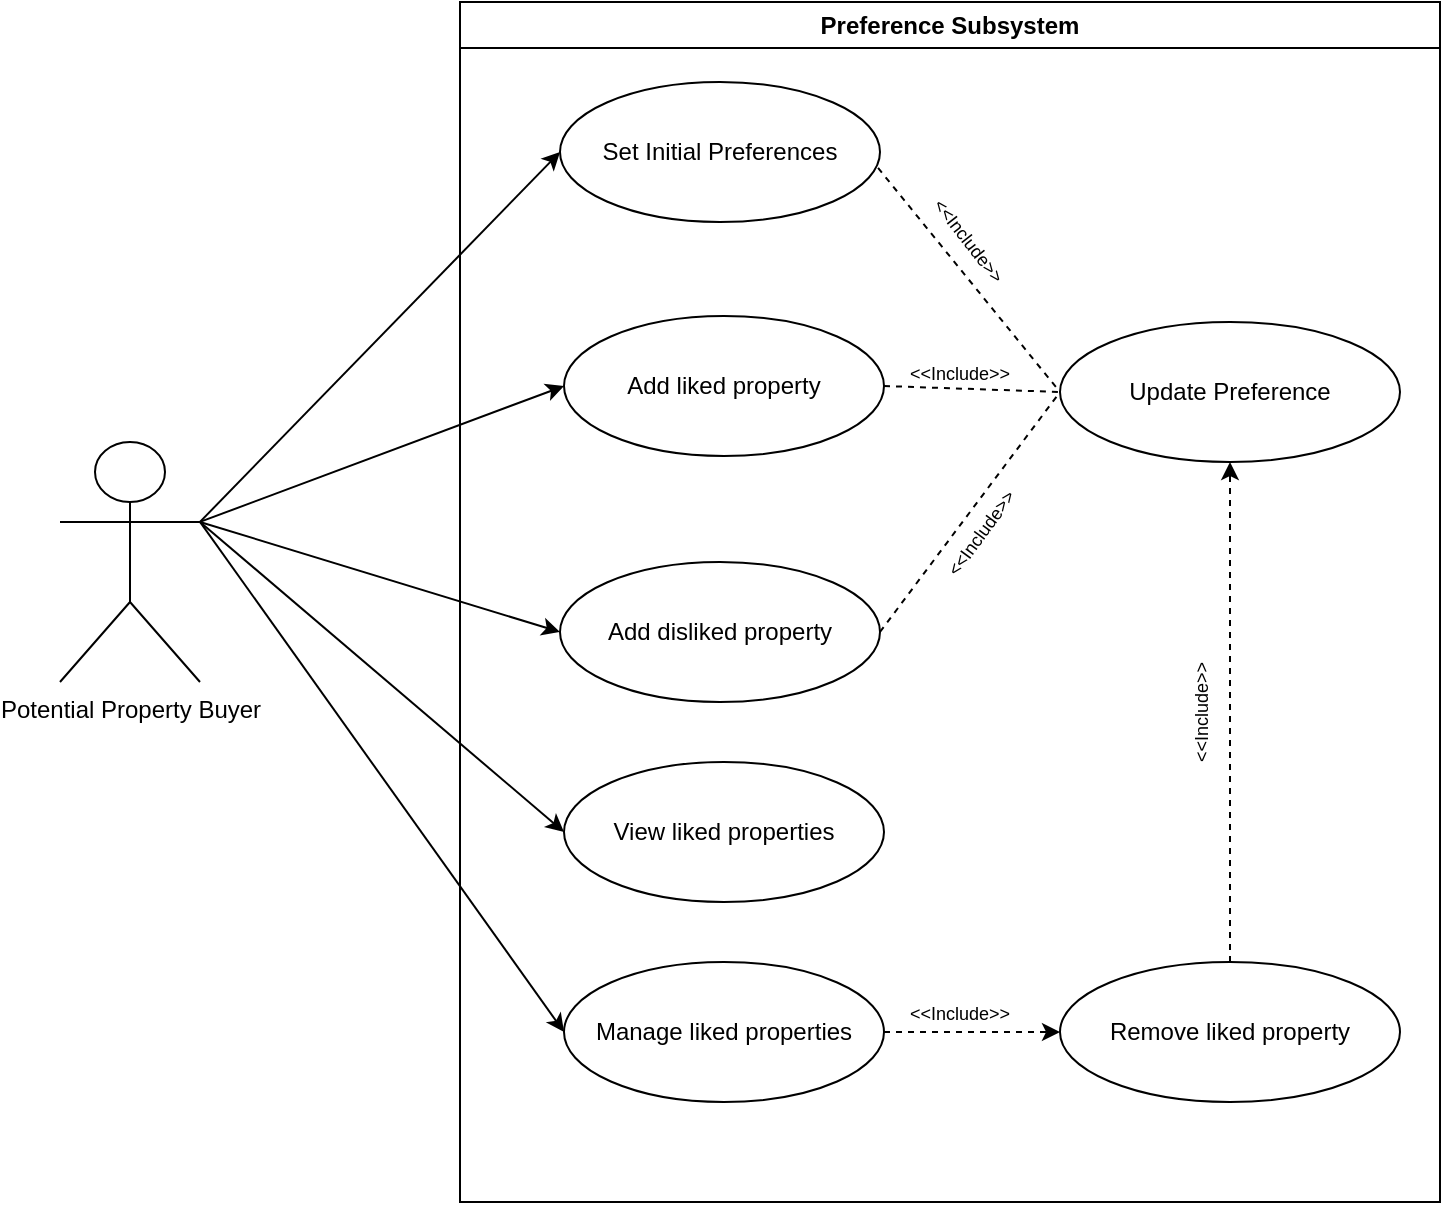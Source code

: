 <mxfile>
    <diagram id="oiJ7JAk2BLuhknx4mIpi" name="Page-1">
        <mxGraphModel dx="1119" dy="656" grid="1" gridSize="10" guides="1" tooltips="1" connect="1" arrows="1" fold="1" page="1" pageScale="1" pageWidth="850" pageHeight="1100" math="0" shadow="0">
            <root>
                <mxCell id="0"/>
                <mxCell id="1" parent="0"/>
                <mxCell id="10" style="edgeStyle=none;html=1;exitX=1;exitY=0.333;exitDx=0;exitDy=0;exitPerimeter=0;entryX=0;entryY=0.5;entryDx=0;entryDy=0;" parent="1" source="2" target="5" edge="1">
                    <mxGeometry relative="1" as="geometry"/>
                </mxCell>
                <mxCell id="11" style="edgeStyle=none;html=1;exitX=1;exitY=0.333;exitDx=0;exitDy=0;exitPerimeter=0;entryX=0;entryY=0.5;entryDx=0;entryDy=0;" parent="1" source="2" target="6" edge="1">
                    <mxGeometry relative="1" as="geometry"/>
                </mxCell>
                <mxCell id="12" style="edgeStyle=none;html=1;exitX=1;exitY=0.333;exitDx=0;exitDy=0;exitPerimeter=0;entryX=0;entryY=0.5;entryDx=0;entryDy=0;" parent="1" source="2" target="7" edge="1">
                    <mxGeometry relative="1" as="geometry"/>
                </mxCell>
                <mxCell id="25" style="edgeStyle=none;html=1;exitX=1;exitY=0.333;exitDx=0;exitDy=0;exitPerimeter=0;entryX=0;entryY=0.5;entryDx=0;entryDy=0;" edge="1" parent="1" source="2" target="23">
                    <mxGeometry relative="1" as="geometry"/>
                </mxCell>
                <mxCell id="26" style="edgeStyle=none;html=1;exitX=1;exitY=0.333;exitDx=0;exitDy=0;exitPerimeter=0;entryX=0;entryY=0.5;entryDx=0;entryDy=0;" edge="1" parent="1" source="2" target="24">
                    <mxGeometry relative="1" as="geometry"/>
                </mxCell>
                <mxCell id="2" value="Potential Property Buyer" style="shape=umlActor;verticalLabelPosition=bottom;verticalAlign=top;html=1;" parent="1" vertex="1">
                    <mxGeometry x="50" y="300" width="70" height="120" as="geometry"/>
                </mxCell>
                <mxCell id="4" value="Preference Subsystem" style="swimlane;whiteSpace=wrap;html=1;" parent="1" vertex="1">
                    <mxGeometry x="250" y="80" width="490" height="600" as="geometry"/>
                </mxCell>
                <mxCell id="5" value="Set Initial Preferences" style="ellipse;whiteSpace=wrap;html=1;" parent="4" vertex="1">
                    <mxGeometry x="50" y="40" width="160" height="70" as="geometry"/>
                </mxCell>
                <mxCell id="6" value="Add liked property" style="ellipse;whiteSpace=wrap;html=1;" parent="4" vertex="1">
                    <mxGeometry x="52" y="157" width="160" height="70" as="geometry"/>
                </mxCell>
                <mxCell id="7" value="Add disliked property" style="ellipse;whiteSpace=wrap;html=1;" parent="4" vertex="1">
                    <mxGeometry x="50" y="280" width="160" height="70" as="geometry"/>
                </mxCell>
                <mxCell id="9" value="Update Preference" style="ellipse;whiteSpace=wrap;html=1;" parent="4" vertex="1">
                    <mxGeometry x="300" y="160" width="170" height="70" as="geometry"/>
                </mxCell>
                <mxCell id="15" value="" style="endArrow=none;dashed=1;html=1;exitX=0.994;exitY=0.614;exitDx=0;exitDy=0;exitPerimeter=0;entryX=0;entryY=0.5;entryDx=0;entryDy=0;" parent="4" source="5" target="9" edge="1">
                    <mxGeometry width="50" height="50" relative="1" as="geometry">
                        <mxPoint x="230" y="100" as="sourcePoint"/>
                        <mxPoint x="280" y="50" as="targetPoint"/>
                    </mxGeometry>
                </mxCell>
                <mxCell id="16" value="" style="endArrow=none;dashed=1;html=1;exitX=1;exitY=0.5;exitDx=0;exitDy=0;entryX=0;entryY=0.5;entryDx=0;entryDy=0;" parent="4" source="6" target="9" edge="1">
                    <mxGeometry width="50" height="50" relative="1" as="geometry">
                        <mxPoint x="212" y="260" as="sourcePoint"/>
                        <mxPoint x="262" y="210" as="targetPoint"/>
                    </mxGeometry>
                </mxCell>
                <mxCell id="19" value="" style="endArrow=none;dashed=1;html=1;exitX=1;exitY=0.5;exitDx=0;exitDy=0;entryX=0;entryY=0.5;entryDx=0;entryDy=0;" parent="4" source="7" target="9" edge="1">
                    <mxGeometry width="50" height="50" relative="1" as="geometry">
                        <mxPoint x="230" y="300" as="sourcePoint"/>
                        <mxPoint x="280" y="250" as="targetPoint"/>
                    </mxGeometry>
                </mxCell>
                <mxCell id="20" value="&lt;font style=&quot;font-size: 9px;&quot;&gt;&amp;lt;&amp;lt;Include&amp;gt;&amp;gt;&lt;/font&gt;" style="text;html=1;strokeColor=none;fillColor=none;align=center;verticalAlign=middle;whiteSpace=wrap;rounded=0;rotation=52;" parent="4" vertex="1">
                    <mxGeometry x="225" y="104" width="60" height="30" as="geometry"/>
                </mxCell>
                <mxCell id="22" value="&lt;font style=&quot;font-size: 9px;&quot;&gt;&amp;lt;&amp;lt;Include&amp;gt;&amp;gt;&lt;/font&gt;" style="text;html=1;strokeColor=none;fillColor=none;align=center;verticalAlign=middle;whiteSpace=wrap;rounded=0;rotation=-53.8;" parent="4" vertex="1">
                    <mxGeometry x="230" y="250" width="60" height="30" as="geometry"/>
                </mxCell>
                <mxCell id="21" value="&lt;font style=&quot;font-size: 9px;&quot;&gt;&amp;lt;&amp;lt;Include&amp;gt;&amp;gt;&lt;/font&gt;" style="text;html=1;strokeColor=none;fillColor=none;align=center;verticalAlign=middle;whiteSpace=wrap;rounded=0;" parent="4" vertex="1">
                    <mxGeometry x="220" y="170" width="60" height="30" as="geometry"/>
                </mxCell>
                <mxCell id="23" value="View liked properties" style="ellipse;whiteSpace=wrap;html=1;" vertex="1" parent="4">
                    <mxGeometry x="52" y="380" width="160" height="70" as="geometry"/>
                </mxCell>
                <mxCell id="28" style="edgeStyle=none;html=1;exitX=1;exitY=0.5;exitDx=0;exitDy=0;entryX=0;entryY=0.5;entryDx=0;entryDy=0;dashed=1;" edge="1" parent="4" source="24" target="27">
                    <mxGeometry relative="1" as="geometry"/>
                </mxCell>
                <mxCell id="24" value="Manage liked properties" style="ellipse;whiteSpace=wrap;html=1;" vertex="1" parent="4">
                    <mxGeometry x="52" y="480" width="160" height="70" as="geometry"/>
                </mxCell>
                <mxCell id="35" style="edgeStyle=none;html=1;exitX=0.5;exitY=0;exitDx=0;exitDy=0;entryX=0.5;entryY=1;entryDx=0;entryDy=0;dashed=1;" edge="1" parent="4" source="27" target="9">
                    <mxGeometry relative="1" as="geometry"/>
                </mxCell>
                <mxCell id="27" value="Remove liked property" style="ellipse;whiteSpace=wrap;html=1;" vertex="1" parent="4">
                    <mxGeometry x="300" y="480" width="170" height="70" as="geometry"/>
                </mxCell>
                <mxCell id="29" value="&lt;font style=&quot;font-size: 9px;&quot;&gt;&amp;lt;&amp;lt;Include&amp;gt;&amp;gt;&lt;/font&gt;" style="text;html=1;strokeColor=none;fillColor=none;align=center;verticalAlign=middle;whiteSpace=wrap;rounded=0;" vertex="1" parent="4">
                    <mxGeometry x="220" y="490" width="60" height="30" as="geometry"/>
                </mxCell>
                <mxCell id="36" value="&lt;font style=&quot;font-size: 9px;&quot;&gt;&amp;lt;&amp;lt;Include&amp;gt;&amp;gt;&lt;/font&gt;" style="text;html=1;strokeColor=none;fillColor=none;align=center;verticalAlign=middle;whiteSpace=wrap;rounded=0;rotation=-90;" vertex="1" parent="4">
                    <mxGeometry x="340" y="340" width="60" height="30" as="geometry"/>
                </mxCell>
            </root>
        </mxGraphModel>
    </diagram>
</mxfile>